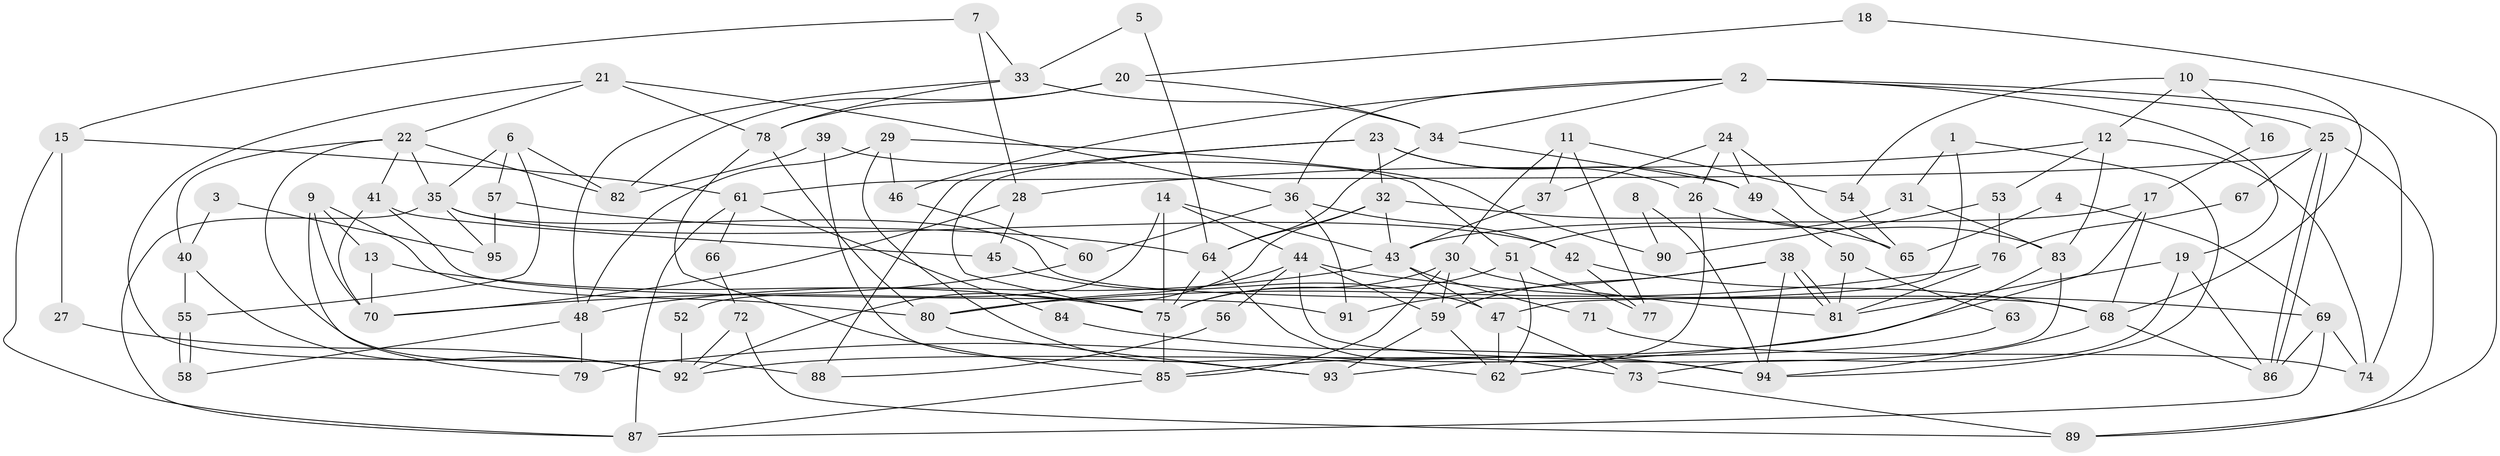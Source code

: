 // coarse degree distribution, {3: 0.22413793103448276, 9: 0.017241379310344827, 2: 0.06896551724137931, 5: 0.15517241379310345, 6: 0.13793103448275862, 7: 0.1896551724137931, 4: 0.13793103448275862, 10: 0.017241379310344827, 8: 0.05172413793103448}
// Generated by graph-tools (version 1.1) at 2025/23/03/03/25 07:23:59]
// undirected, 95 vertices, 190 edges
graph export_dot {
graph [start="1"]
  node [color=gray90,style=filled];
  1;
  2;
  3;
  4;
  5;
  6;
  7;
  8;
  9;
  10;
  11;
  12;
  13;
  14;
  15;
  16;
  17;
  18;
  19;
  20;
  21;
  22;
  23;
  24;
  25;
  26;
  27;
  28;
  29;
  30;
  31;
  32;
  33;
  34;
  35;
  36;
  37;
  38;
  39;
  40;
  41;
  42;
  43;
  44;
  45;
  46;
  47;
  48;
  49;
  50;
  51;
  52;
  53;
  54;
  55;
  56;
  57;
  58;
  59;
  60;
  61;
  62;
  63;
  64;
  65;
  66;
  67;
  68;
  69;
  70;
  71;
  72;
  73;
  74;
  75;
  76;
  77;
  78;
  79;
  80;
  81;
  82;
  83;
  84;
  85;
  86;
  87;
  88;
  89;
  90;
  91;
  92;
  93;
  94;
  95;
  1 -- 31;
  1 -- 94;
  1 -- 47;
  2 -- 34;
  2 -- 19;
  2 -- 25;
  2 -- 36;
  2 -- 46;
  2 -- 74;
  3 -- 40;
  3 -- 95;
  4 -- 65;
  4 -- 69;
  5 -- 64;
  5 -- 33;
  6 -- 55;
  6 -- 82;
  6 -- 35;
  6 -- 57;
  7 -- 28;
  7 -- 33;
  7 -- 15;
  8 -- 94;
  8 -- 90;
  9 -- 70;
  9 -- 13;
  9 -- 79;
  9 -- 80;
  10 -- 12;
  10 -- 68;
  10 -- 16;
  10 -- 54;
  11 -- 30;
  11 -- 77;
  11 -- 37;
  11 -- 54;
  12 -- 74;
  12 -- 83;
  12 -- 28;
  12 -- 53;
  13 -- 70;
  13 -- 75;
  14 -- 43;
  14 -- 75;
  14 -- 44;
  14 -- 52;
  15 -- 87;
  15 -- 27;
  15 -- 61;
  16 -- 17;
  17 -- 68;
  17 -- 43;
  17 -- 79;
  18 -- 20;
  18 -- 89;
  19 -- 86;
  19 -- 81;
  19 -- 73;
  20 -- 34;
  20 -- 78;
  20 -- 82;
  21 -- 78;
  21 -- 22;
  21 -- 36;
  21 -- 92;
  22 -- 82;
  22 -- 35;
  22 -- 40;
  22 -- 41;
  22 -- 88;
  23 -- 49;
  23 -- 32;
  23 -- 26;
  23 -- 75;
  23 -- 88;
  24 -- 37;
  24 -- 26;
  24 -- 49;
  24 -- 65;
  25 -- 86;
  25 -- 86;
  25 -- 61;
  25 -- 67;
  25 -- 89;
  26 -- 83;
  26 -- 62;
  27 -- 92;
  28 -- 45;
  28 -- 70;
  29 -- 46;
  29 -- 62;
  29 -- 48;
  29 -- 90;
  30 -- 75;
  30 -- 59;
  30 -- 81;
  30 -- 85;
  31 -- 51;
  31 -- 83;
  32 -- 65;
  32 -- 64;
  32 -- 43;
  32 -- 92;
  33 -- 78;
  33 -- 48;
  33 -- 34;
  34 -- 64;
  34 -- 49;
  35 -- 42;
  35 -- 68;
  35 -- 87;
  35 -- 95;
  36 -- 42;
  36 -- 60;
  36 -- 91;
  37 -- 43;
  38 -- 59;
  38 -- 81;
  38 -- 81;
  38 -- 91;
  38 -- 94;
  39 -- 51;
  39 -- 93;
  39 -- 82;
  40 -- 92;
  40 -- 55;
  41 -- 91;
  41 -- 45;
  41 -- 70;
  42 -- 68;
  42 -- 77;
  43 -- 48;
  43 -- 47;
  43 -- 71;
  44 -- 94;
  44 -- 56;
  44 -- 59;
  44 -- 69;
  44 -- 80;
  45 -- 47;
  46 -- 60;
  47 -- 62;
  47 -- 73;
  48 -- 79;
  48 -- 58;
  49 -- 50;
  50 -- 81;
  50 -- 63;
  51 -- 62;
  51 -- 75;
  51 -- 77;
  52 -- 92;
  53 -- 76;
  53 -- 90;
  54 -- 65;
  55 -- 58;
  55 -- 58;
  56 -- 88;
  57 -- 64;
  57 -- 95;
  59 -- 62;
  59 -- 93;
  60 -- 70;
  61 -- 66;
  61 -- 84;
  61 -- 87;
  63 -- 85;
  64 -- 73;
  64 -- 75;
  66 -- 72;
  67 -- 76;
  68 -- 86;
  68 -- 94;
  69 -- 87;
  69 -- 74;
  69 -- 86;
  71 -- 74;
  72 -- 89;
  72 -- 92;
  73 -- 89;
  75 -- 85;
  76 -- 81;
  76 -- 80;
  78 -- 80;
  78 -- 85;
  80 -- 93;
  83 -- 93;
  83 -- 92;
  84 -- 94;
  85 -- 87;
}
